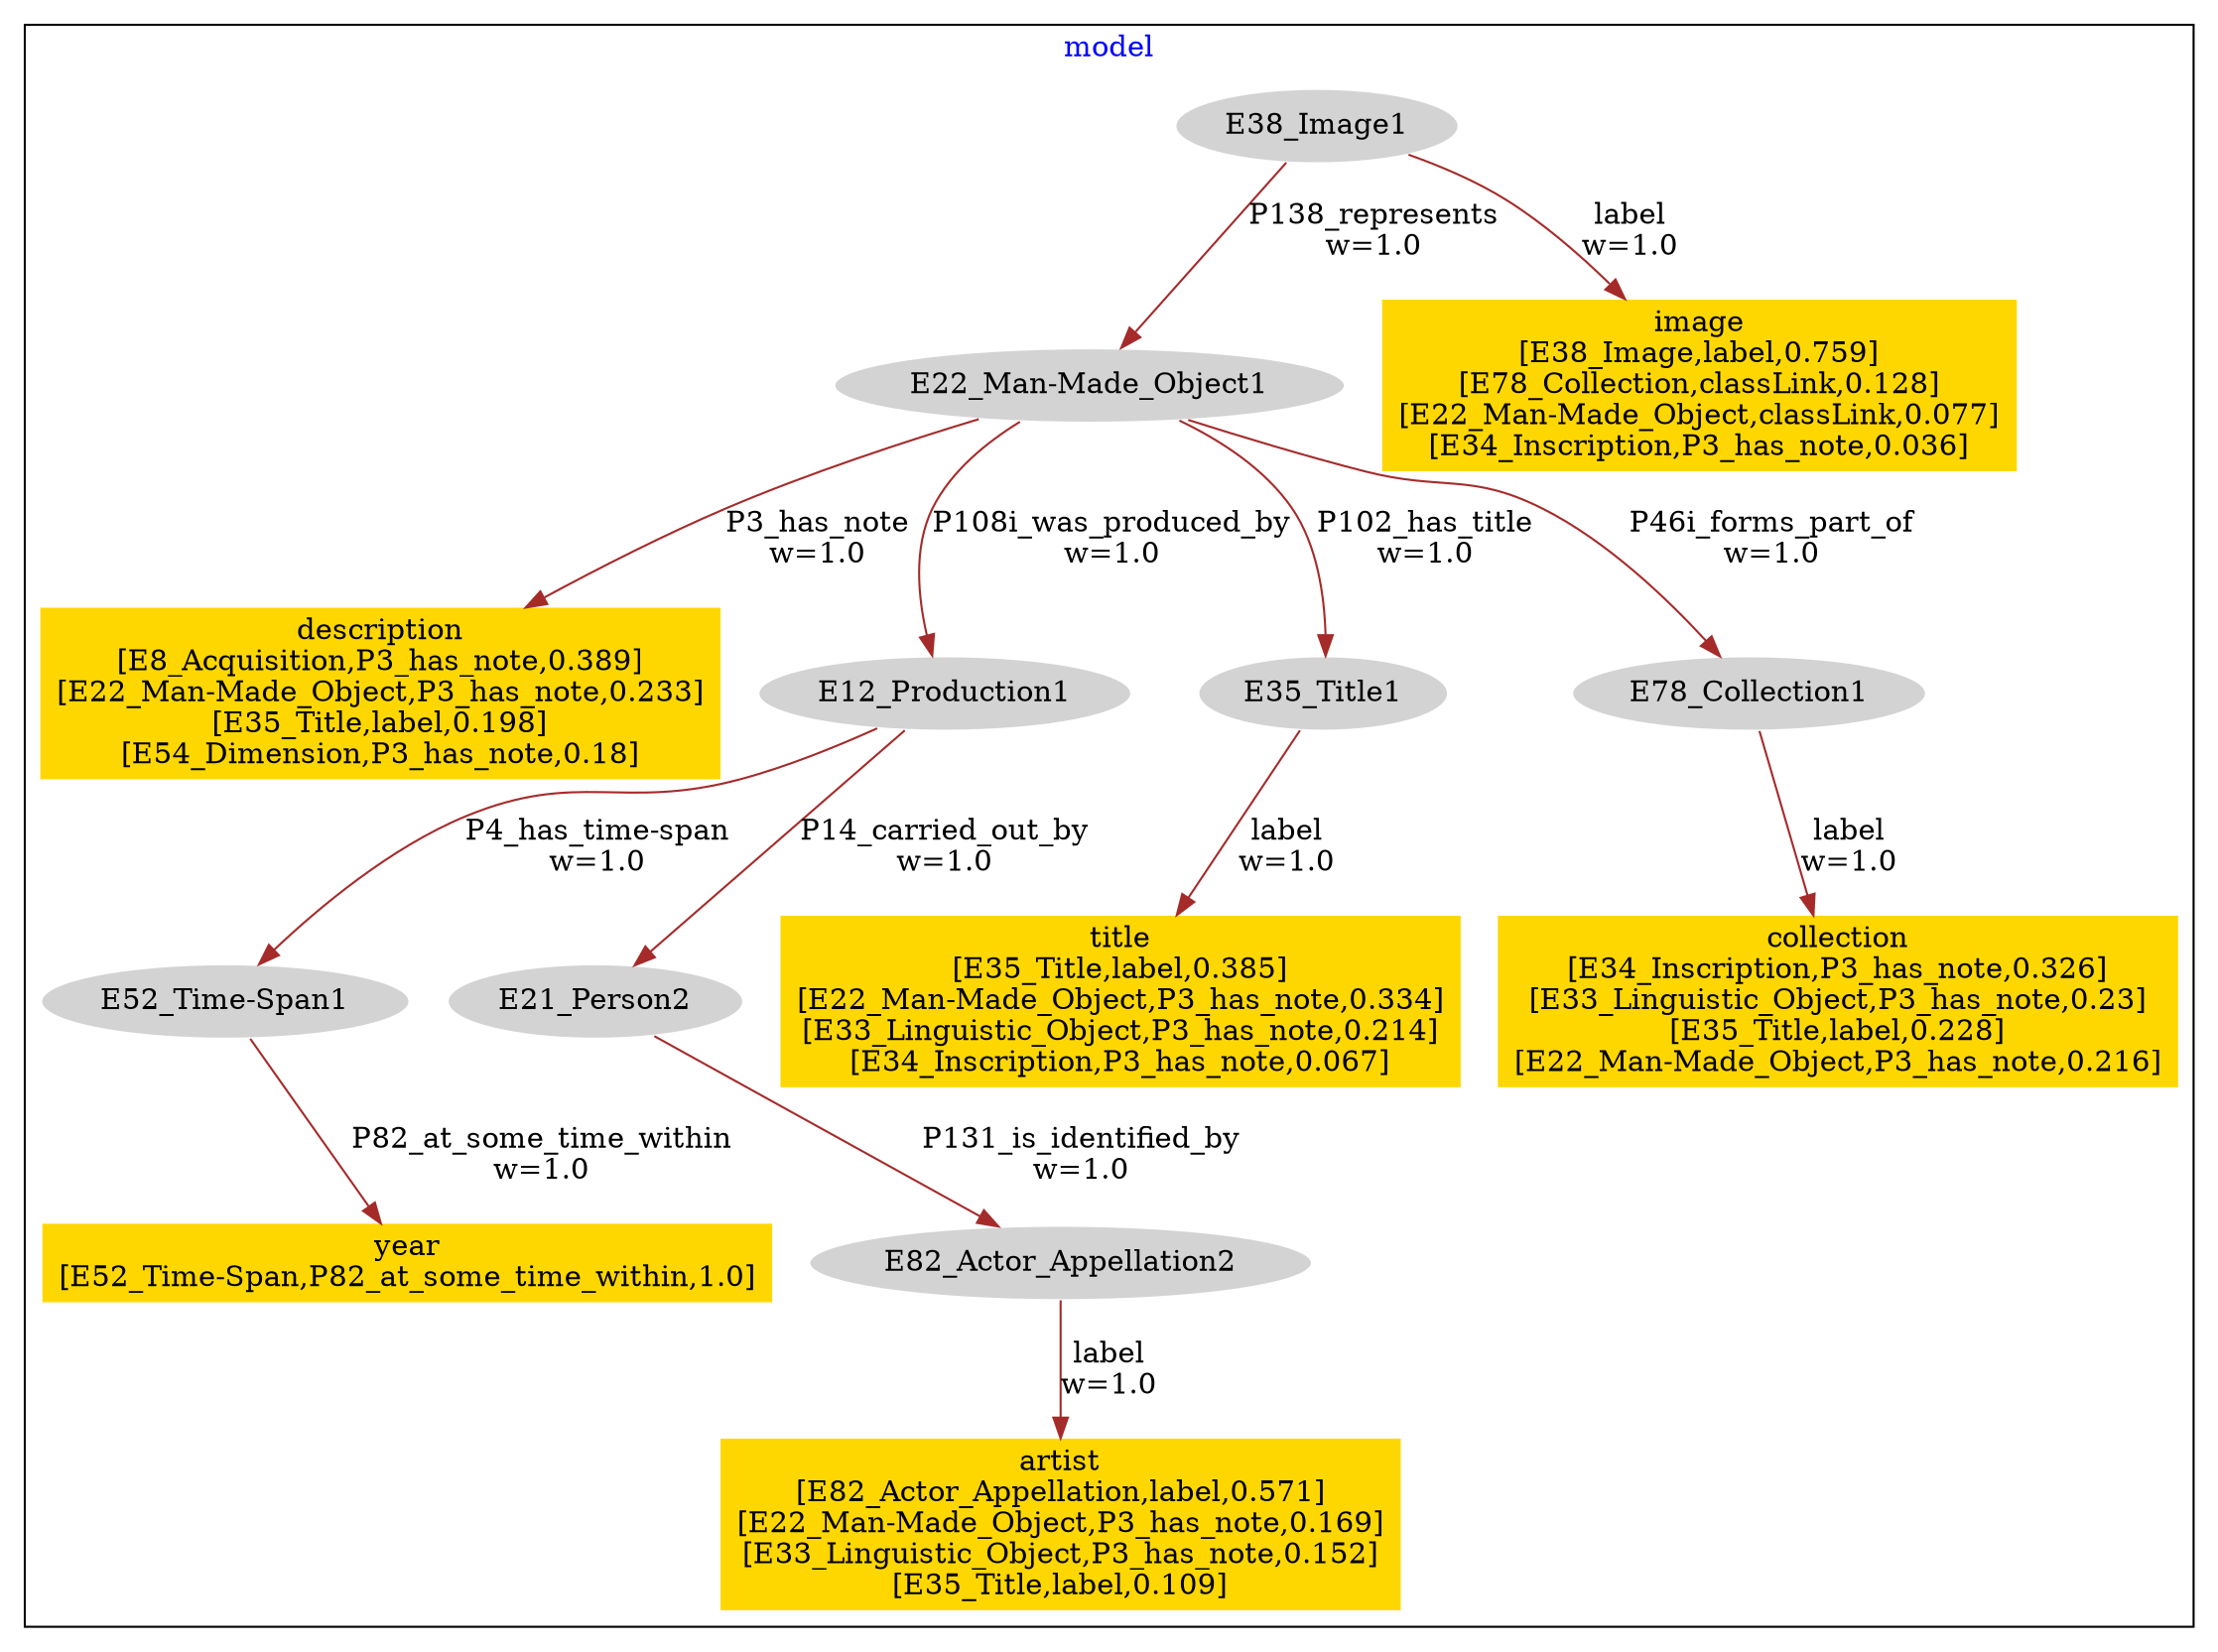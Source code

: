 digraph n0 {
fontcolor="blue"
remincross="true"
label=""
subgraph cluster {
label="model"
n2[style="filled",color="white",fillcolor="lightgray",label="E52_Time-Span1"];
n3[shape="plaintext",style="filled",fillcolor="gold",label="year\n[E52_Time-Span,P82_at_some_time_within,1.0]"];
n4[style="filled",color="white",fillcolor="lightgray",label="E22_Man-Made_Object1"];
n5[shape="plaintext",style="filled",fillcolor="gold",label="description\n[E8_Acquisition,P3_has_note,0.389]\n[E22_Man-Made_Object,P3_has_note,0.233]\n[E35_Title,label,0.198]\n[E54_Dimension,P3_has_note,0.18]"];
n6[style="filled",color="white",fillcolor="lightgray",label="E12_Production1"];
n7[style="filled",color="white",fillcolor="lightgray",label="E38_Image1"];
n8[shape="plaintext",style="filled",fillcolor="gold",label="image\n[E38_Image,label,0.759]\n[E78_Collection,classLink,0.128]\n[E22_Man-Made_Object,classLink,0.077]\n[E34_Inscription,P3_has_note,0.036]"];
n9[style="filled",color="white",fillcolor="lightgray",label="E82_Actor_Appellation2"];
n10[shape="plaintext",style="filled",fillcolor="gold",label="artist\n[E82_Actor_Appellation,label,0.571]\n[E22_Man-Made_Object,P3_has_note,0.169]\n[E33_Linguistic_Object,P3_has_note,0.152]\n[E35_Title,label,0.109]"];
n11[style="filled",color="white",fillcolor="lightgray",label="E21_Person2"];
n12[style="filled",color="white",fillcolor="lightgray",label="E35_Title1"];
n13[shape="plaintext",style="filled",fillcolor="gold",label="title\n[E35_Title,label,0.385]\n[E22_Man-Made_Object,P3_has_note,0.334]\n[E33_Linguistic_Object,P3_has_note,0.214]\n[E34_Inscription,P3_has_note,0.067]"];
n14[style="filled",color="white",fillcolor="lightgray",label="E78_Collection1"];
n15[shape="plaintext",style="filled",fillcolor="gold",label="collection\n[E34_Inscription,P3_has_note,0.326]\n[E33_Linguistic_Object,P3_has_note,0.23]\n[E35_Title,label,0.228]\n[E22_Man-Made_Object,P3_has_note,0.216]"];
}
n2 -> n3[color="brown",fontcolor="black",label="P82_at_some_time_within\nw=1.0"]
n4 -> n5[color="brown",fontcolor="black",label="P3_has_note\nw=1.0"]
n4 -> n6[color="brown",fontcolor="black",label="P108i_was_produced_by\nw=1.0"]
n6 -> n2[color="brown",fontcolor="black",label="P4_has_time-span\nw=1.0"]
n7 -> n8[color="brown",fontcolor="black",label="label\nw=1.0"]
n7 -> n4[color="brown",fontcolor="black",label="P138_represents\nw=1.0"]
n9 -> n10[color="brown",fontcolor="black",label="label\nw=1.0"]
n6 -> n11[color="brown",fontcolor="black",label="P14_carried_out_by\nw=1.0"]
n11 -> n9[color="brown",fontcolor="black",label="P131_is_identified_by\nw=1.0"]
n12 -> n13[color="brown",fontcolor="black",label="label\nw=1.0"]
n4 -> n12[color="brown",fontcolor="black",label="P102_has_title\nw=1.0"]
n14 -> n15[color="brown",fontcolor="black",label="label\nw=1.0"]
n4 -> n14[color="brown",fontcolor="black",label="P46i_forms_part_of\nw=1.0"]
}
